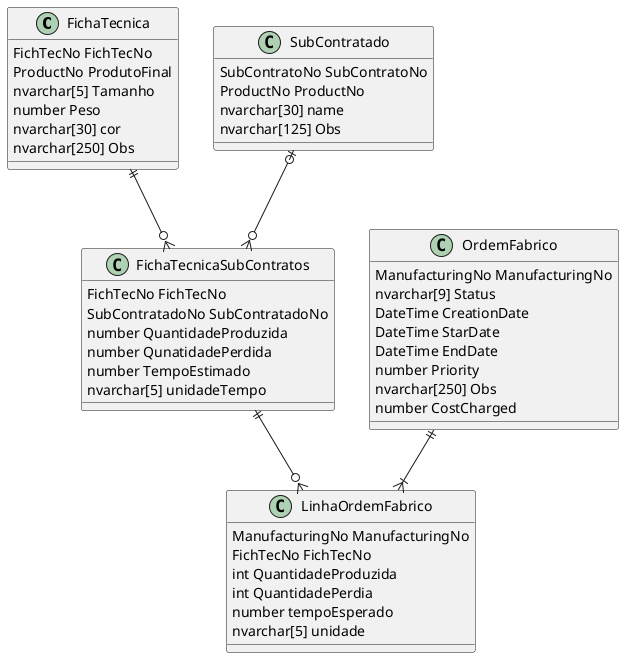 @startuml OrdemFabricoNormalizacao

class FichaTecnica {
    FichTecNo FichTecNo
    ProductNo ProdutoFinal
    nvarchar[5] Tamanho
    number Peso
    nvarchar[30] cor
    nvarchar[250] Obs
} 

class SubContratado {
    SubContratoNo SubContratoNo
    ProductNo ProductNo 
    nvarchar[30] name
    nvarchar[125] Obs
}

class FichaTecnicaSubContratos {
    FichTecNo FichTecNo
    SubContratadoNo SubContratadoNo
    number QuantidadeProduzida
    number QunatidadePerdida
    number TempoEstimado 
    nvarchar[5] unidadeTempo
}

class OrdemFabrico {
    ManufacturingNo ManufacturingNo
    nvarchar[9] Status 
    DateTime CreationDate
    DateTime StarDate
    DateTime EndDate
    number Priority
    nvarchar[250] Obs
    number CostCharged
}

class LinhaOrdemFabrico {
    ManufacturingNo ManufacturingNo
    FichTecNo FichTecNo
    int QuantidadeProduzida
    int QuantidadePerdia
    number tempoEsperado
    nvarchar[5] unidade
}

/'
Relacionamento OrdemFabrico
'/
OrdemFabrico ||--|{ LinhaOrdemFabrico

FichaTecnicaSubContratos ||--o{ LinhaOrdemFabrico
FichaTecnica ||--o{ FichaTecnicaSubContratos

SubContratado |o--o{ FichaTecnicaSubContratos
@end